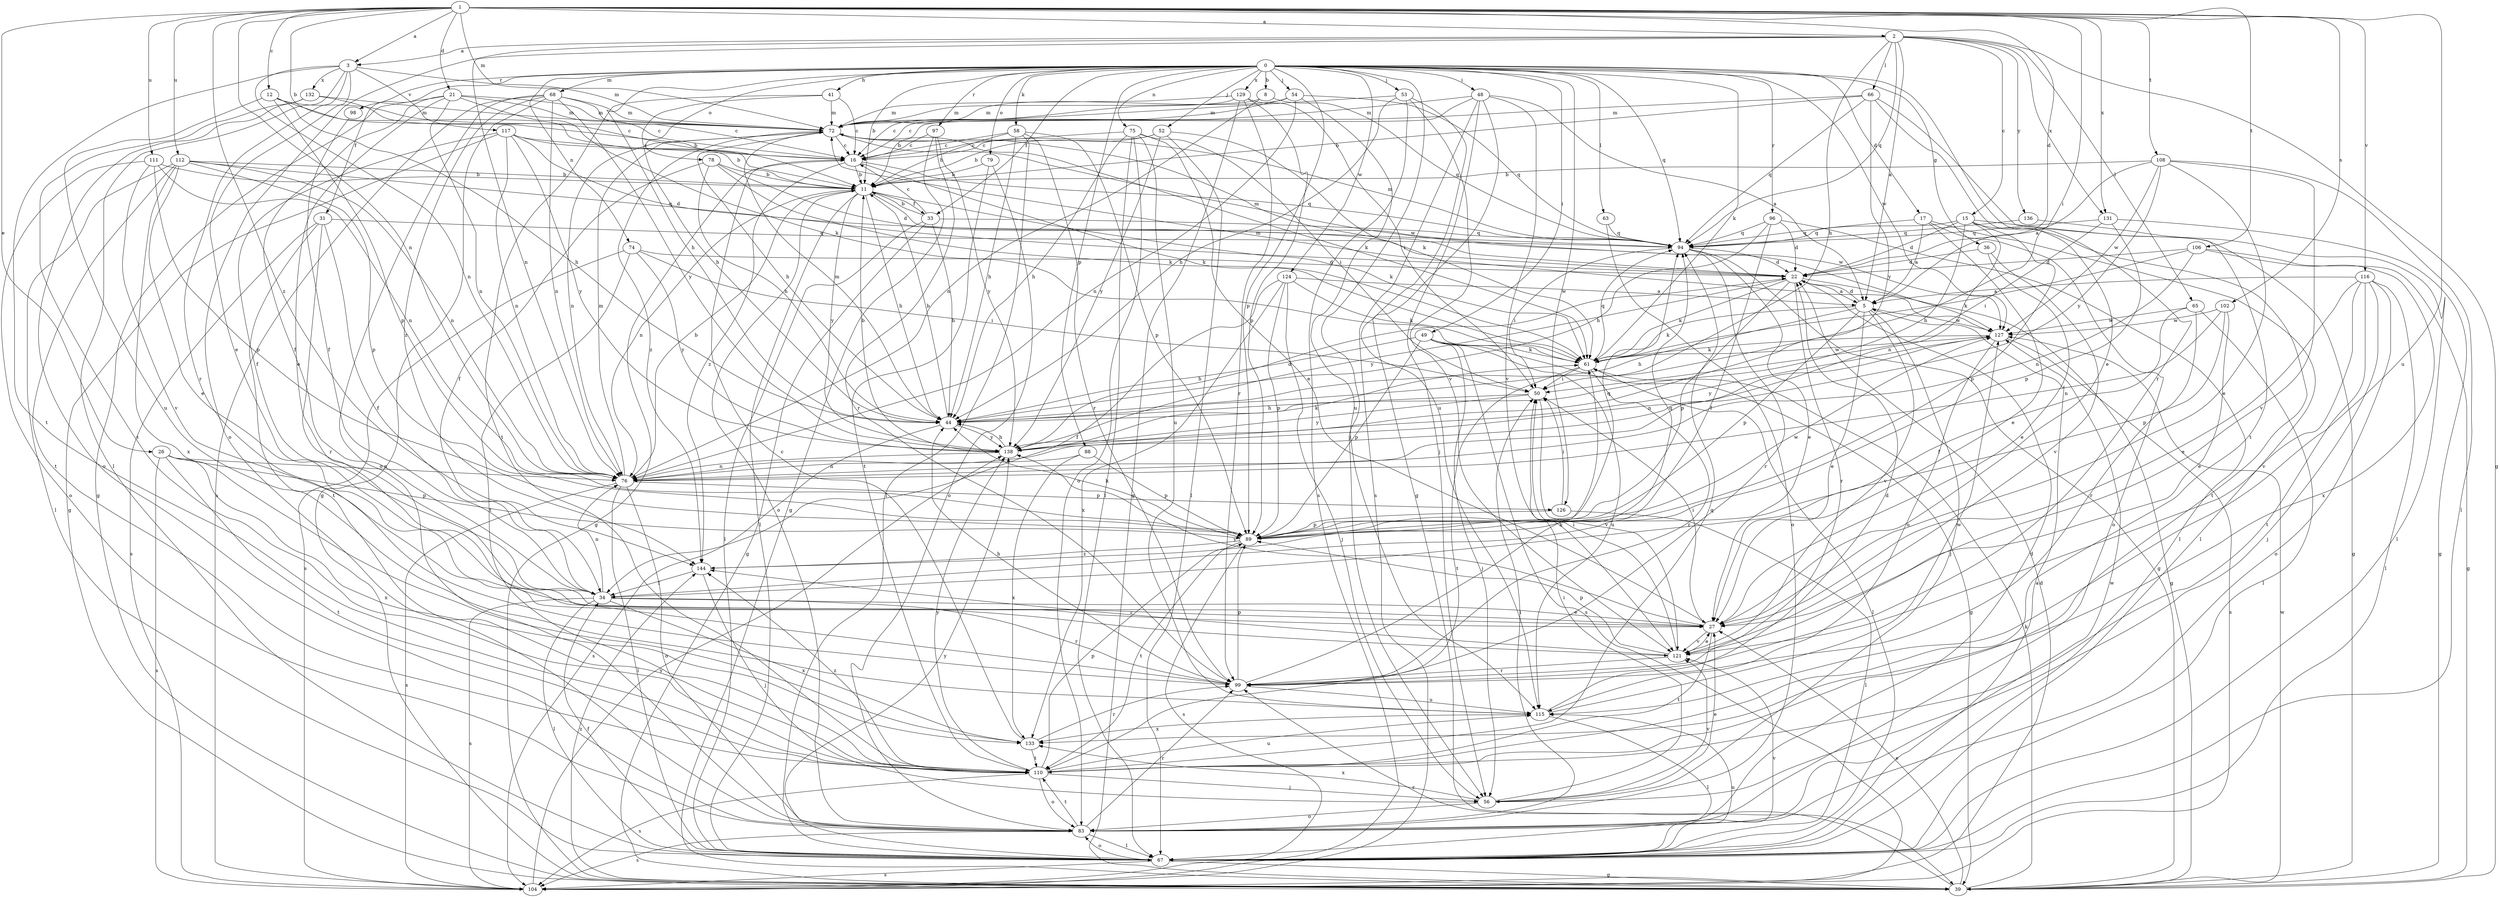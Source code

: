 strict digraph  {
0;
1;
2;
3;
5;
8;
11;
12;
15;
16;
17;
21;
22;
26;
27;
31;
33;
34;
36;
39;
41;
44;
48;
49;
50;
52;
53;
54;
56;
58;
61;
63;
65;
66;
67;
68;
72;
74;
75;
76;
78;
79;
83;
88;
89;
94;
96;
97;
98;
99;
102;
104;
106;
108;
110;
111;
112;
115;
116;
117;
121;
124;
126;
127;
129;
131;
132;
133;
136;
138;
144;
0 -> 8  [label=b];
0 -> 11  [label=b];
0 -> 17  [label=d];
0 -> 31  [label=f];
0 -> 33  [label=f];
0 -> 36  [label=g];
0 -> 41  [label=h];
0 -> 44  [label=h];
0 -> 48  [label=i];
0 -> 49  [label=i];
0 -> 52  [label=j];
0 -> 53  [label=j];
0 -> 54  [label=j];
0 -> 56  [label=j];
0 -> 58  [label=k];
0 -> 61  [label=k];
0 -> 63  [label=l];
0 -> 68  [label=m];
0 -> 74  [label=n];
0 -> 75  [label=n];
0 -> 78  [label=o];
0 -> 79  [label=o];
0 -> 88  [label=p];
0 -> 89  [label=p];
0 -> 94  [label=q];
0 -> 96  [label=r];
0 -> 97  [label=r];
0 -> 98  [label=r];
0 -> 99  [label=r];
0 -> 124  [label=w];
0 -> 126  [label=w];
0 -> 127  [label=w];
0 -> 129  [label=x];
1 -> 2  [label=a];
1 -> 3  [label=a];
1 -> 11  [label=b];
1 -> 12  [label=c];
1 -> 21  [label=d];
1 -> 22  [label=d];
1 -> 26  [label=e];
1 -> 50  [label=i];
1 -> 72  [label=m];
1 -> 76  [label=n];
1 -> 102  [label=s];
1 -> 106  [label=t];
1 -> 108  [label=t];
1 -> 111  [label=u];
1 -> 112  [label=u];
1 -> 115  [label=u];
1 -> 116  [label=v];
1 -> 131  [label=x];
1 -> 144  [label=z];
2 -> 3  [label=a];
2 -> 5  [label=a];
2 -> 15  [label=c];
2 -> 39  [label=g];
2 -> 44  [label=h];
2 -> 65  [label=l];
2 -> 66  [label=l];
2 -> 76  [label=n];
2 -> 83  [label=o];
2 -> 94  [label=q];
2 -> 131  [label=x];
2 -> 136  [label=y];
3 -> 27  [label=e];
3 -> 67  [label=l];
3 -> 72  [label=m];
3 -> 76  [label=n];
3 -> 99  [label=r];
3 -> 110  [label=t];
3 -> 117  [label=v];
3 -> 132  [label=x];
5 -> 22  [label=d];
5 -> 27  [label=e];
5 -> 44  [label=h];
5 -> 56  [label=j];
5 -> 61  [label=k];
5 -> 89  [label=p];
5 -> 121  [label=v];
5 -> 127  [label=w];
8 -> 72  [label=m];
8 -> 76  [label=n];
8 -> 94  [label=q];
11 -> 33  [label=f];
11 -> 44  [label=h];
11 -> 61  [label=k];
11 -> 67  [label=l];
11 -> 76  [label=n];
11 -> 83  [label=o];
11 -> 127  [label=w];
11 -> 138  [label=y];
12 -> 16  [label=c];
12 -> 44  [label=h];
12 -> 72  [label=m];
12 -> 89  [label=p];
12 -> 115  [label=u];
15 -> 22  [label=d];
15 -> 39  [label=g];
15 -> 44  [label=h];
15 -> 76  [label=n];
15 -> 89  [label=p];
15 -> 94  [label=q];
15 -> 110  [label=t];
16 -> 11  [label=b];
16 -> 39  [label=g];
16 -> 61  [label=k];
16 -> 94  [label=q];
16 -> 144  [label=z];
17 -> 5  [label=a];
17 -> 27  [label=e];
17 -> 67  [label=l];
17 -> 83  [label=o];
17 -> 94  [label=q];
21 -> 16  [label=c];
21 -> 27  [label=e];
21 -> 34  [label=f];
21 -> 39  [label=g];
21 -> 61  [label=k];
21 -> 72  [label=m];
21 -> 76  [label=n];
22 -> 5  [label=a];
22 -> 39  [label=g];
22 -> 61  [label=k];
22 -> 72  [label=m];
22 -> 89  [label=p];
22 -> 99  [label=r];
22 -> 138  [label=y];
26 -> 76  [label=n];
26 -> 89  [label=p];
26 -> 104  [label=s];
26 -> 110  [label=t];
26 -> 133  [label=x];
27 -> 50  [label=i];
27 -> 110  [label=t];
27 -> 121  [label=v];
27 -> 138  [label=y];
31 -> 34  [label=f];
31 -> 94  [label=q];
31 -> 99  [label=r];
31 -> 104  [label=s];
31 -> 110  [label=t];
33 -> 11  [label=b];
33 -> 16  [label=c];
33 -> 39  [label=g];
33 -> 44  [label=h];
33 -> 67  [label=l];
33 -> 94  [label=q];
34 -> 27  [label=e];
34 -> 67  [label=l];
34 -> 76  [label=n];
34 -> 99  [label=r];
34 -> 104  [label=s];
34 -> 133  [label=x];
36 -> 22  [label=d];
36 -> 27  [label=e];
36 -> 121  [label=v];
39 -> 27  [label=e];
39 -> 61  [label=k];
39 -> 99  [label=r];
39 -> 127  [label=w];
39 -> 144  [label=z];
41 -> 16  [label=c];
41 -> 44  [label=h];
41 -> 72  [label=m];
41 -> 110  [label=t];
44 -> 11  [label=b];
44 -> 72  [label=m];
44 -> 104  [label=s];
44 -> 138  [label=y];
48 -> 5  [label=a];
48 -> 11  [label=b];
48 -> 39  [label=g];
48 -> 56  [label=j];
48 -> 72  [label=m];
48 -> 104  [label=s];
48 -> 121  [label=v];
49 -> 39  [label=g];
49 -> 44  [label=h];
49 -> 56  [label=j];
49 -> 61  [label=k];
49 -> 89  [label=p];
49 -> 104  [label=s];
49 -> 115  [label=u];
50 -> 44  [label=h];
50 -> 121  [label=v];
50 -> 138  [label=y];
52 -> 11  [label=b];
52 -> 16  [label=c];
52 -> 61  [label=k];
52 -> 67  [label=l];
52 -> 138  [label=y];
53 -> 44  [label=h];
53 -> 72  [label=m];
53 -> 104  [label=s];
53 -> 115  [label=u];
53 -> 121  [label=v];
54 -> 16  [label=c];
54 -> 72  [label=m];
54 -> 76  [label=n];
54 -> 94  [label=q];
54 -> 115  [label=u];
56 -> 27  [label=e];
56 -> 50  [label=i];
56 -> 83  [label=o];
56 -> 121  [label=v];
56 -> 133  [label=x];
58 -> 11  [label=b];
58 -> 16  [label=c];
58 -> 44  [label=h];
58 -> 67  [label=l];
58 -> 89  [label=p];
58 -> 99  [label=r];
61 -> 50  [label=i];
61 -> 67  [label=l];
61 -> 94  [label=q];
61 -> 99  [label=r];
61 -> 110  [label=t];
61 -> 127  [label=w];
63 -> 83  [label=o];
63 -> 94  [label=q];
65 -> 34  [label=f];
65 -> 67  [label=l];
65 -> 99  [label=r];
65 -> 127  [label=w];
66 -> 11  [label=b];
66 -> 27  [label=e];
66 -> 72  [label=m];
66 -> 94  [label=q];
66 -> 110  [label=t];
66 -> 138  [label=y];
67 -> 5  [label=a];
67 -> 34  [label=f];
67 -> 39  [label=g];
67 -> 83  [label=o];
67 -> 104  [label=s];
67 -> 115  [label=u];
67 -> 121  [label=v];
67 -> 138  [label=y];
68 -> 16  [label=c];
68 -> 39  [label=g];
68 -> 72  [label=m];
68 -> 76  [label=n];
68 -> 83  [label=o];
68 -> 104  [label=s];
68 -> 138  [label=y];
68 -> 144  [label=z];
72 -> 16  [label=c];
72 -> 44  [label=h];
72 -> 61  [label=k];
72 -> 76  [label=n];
72 -> 127  [label=w];
72 -> 144  [label=z];
74 -> 22  [label=d];
74 -> 50  [label=i];
74 -> 104  [label=s];
74 -> 110  [label=t];
74 -> 138  [label=y];
75 -> 16  [label=c];
75 -> 27  [label=e];
75 -> 44  [label=h];
75 -> 50  [label=i];
75 -> 67  [label=l];
75 -> 83  [label=o];
75 -> 115  [label=u];
76 -> 11  [label=b];
76 -> 67  [label=l];
76 -> 72  [label=m];
76 -> 83  [label=o];
76 -> 104  [label=s];
76 -> 126  [label=p];
78 -> 11  [label=b];
78 -> 22  [label=d];
78 -> 34  [label=f];
78 -> 44  [label=h];
78 -> 61  [label=k];
79 -> 11  [label=b];
79 -> 83  [label=o];
79 -> 110  [label=t];
83 -> 22  [label=d];
83 -> 50  [label=i];
83 -> 67  [label=l];
83 -> 99  [label=r];
83 -> 104  [label=s];
83 -> 110  [label=t];
83 -> 127  [label=w];
88 -> 76  [label=n];
88 -> 89  [label=p];
88 -> 133  [label=x];
89 -> 44  [label=h];
89 -> 94  [label=q];
89 -> 104  [label=s];
89 -> 110  [label=t];
89 -> 127  [label=w];
89 -> 144  [label=z];
94 -> 22  [label=d];
94 -> 27  [label=e];
94 -> 39  [label=g];
94 -> 50  [label=i];
94 -> 72  [label=m];
94 -> 99  [label=r];
96 -> 22  [label=d];
96 -> 34  [label=f];
96 -> 44  [label=h];
96 -> 67  [label=l];
96 -> 94  [label=q];
97 -> 16  [label=c];
97 -> 39  [label=g];
97 -> 99  [label=r];
97 -> 138  [label=y];
98 -> 34  [label=f];
99 -> 44  [label=h];
99 -> 61  [label=k];
99 -> 89  [label=p];
99 -> 115  [label=u];
102 -> 27  [label=e];
102 -> 76  [label=n];
102 -> 89  [label=p];
102 -> 127  [label=w];
104 -> 22  [label=d];
104 -> 138  [label=y];
106 -> 22  [label=d];
106 -> 39  [label=g];
106 -> 61  [label=k];
106 -> 76  [label=n];
106 -> 133  [label=x];
108 -> 5  [label=a];
108 -> 11  [label=b];
108 -> 27  [label=e];
108 -> 67  [label=l];
108 -> 121  [label=v];
108 -> 127  [label=w];
108 -> 138  [label=y];
110 -> 56  [label=j];
110 -> 83  [label=o];
110 -> 89  [label=p];
110 -> 94  [label=q];
110 -> 104  [label=s];
110 -> 115  [label=u];
110 -> 138  [label=y];
110 -> 144  [label=z];
111 -> 11  [label=b];
111 -> 76  [label=n];
111 -> 83  [label=o];
111 -> 89  [label=p];
111 -> 121  [label=v];
112 -> 11  [label=b];
112 -> 27  [label=e];
112 -> 67  [label=l];
112 -> 76  [label=n];
112 -> 89  [label=p];
112 -> 94  [label=q];
112 -> 110  [label=t];
112 -> 133  [label=x];
115 -> 22  [label=d];
115 -> 67  [label=l];
115 -> 127  [label=w];
115 -> 133  [label=x];
116 -> 5  [label=a];
116 -> 27  [label=e];
116 -> 56  [label=j];
116 -> 67  [label=l];
116 -> 83  [label=o];
116 -> 110  [label=t];
116 -> 121  [label=v];
117 -> 11  [label=b];
117 -> 16  [label=c];
117 -> 22  [label=d];
117 -> 34  [label=f];
117 -> 39  [label=g];
117 -> 76  [label=n];
117 -> 138  [label=y];
121 -> 27  [label=e];
121 -> 50  [label=i];
121 -> 89  [label=p];
121 -> 99  [label=r];
121 -> 144  [label=z];
124 -> 5  [label=a];
124 -> 34  [label=f];
124 -> 56  [label=j];
124 -> 61  [label=k];
124 -> 89  [label=p];
124 -> 133  [label=x];
126 -> 50  [label=i];
126 -> 67  [label=l];
126 -> 89  [label=p];
127 -> 61  [label=k];
127 -> 72  [label=m];
127 -> 76  [label=n];
127 -> 104  [label=s];
127 -> 115  [label=u];
127 -> 138  [label=y];
129 -> 16  [label=c];
129 -> 39  [label=g];
129 -> 50  [label=i];
129 -> 72  [label=m];
129 -> 89  [label=p];
129 -> 99  [label=r];
131 -> 39  [label=g];
131 -> 50  [label=i];
131 -> 89  [label=p];
131 -> 94  [label=q];
132 -> 11  [label=b];
132 -> 72  [label=m];
132 -> 83  [label=o];
132 -> 110  [label=t];
133 -> 16  [label=c];
133 -> 99  [label=r];
133 -> 110  [label=t];
136 -> 67  [label=l];
136 -> 94  [label=q];
138 -> 11  [label=b];
138 -> 22  [label=d];
138 -> 44  [label=h];
138 -> 61  [label=k];
138 -> 76  [label=n];
144 -> 34  [label=f];
144 -> 56  [label=j];
144 -> 94  [label=q];
}
